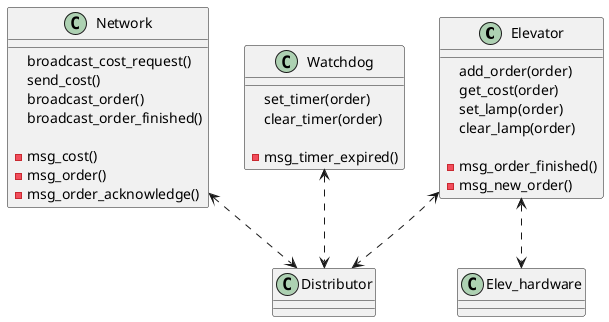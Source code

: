 @startuml modules

class Elevator {
  add_order(order)
  get_cost(order)
  set_lamp(order)
  clear_lamp(order)

  - msg_order_finished()
  - msg_new_order()
}

class Distributor

class Network {
  broadcast_cost_request()
  send_cost()
  broadcast_order()
  broadcast_order_finished()

  - msg_cost()
  - msg_order()
  - msg_order_acknowledge()
}

class Elev_hardware

class Watchdog {
  set_timer(order)
  clear_timer(order)

  - msg_timer_expired()
}

Watchdog <..> Distributor
Network <..> Distributor
Elevator <..> Distributor
Elevator <..> Elev_hardware

@enduml

